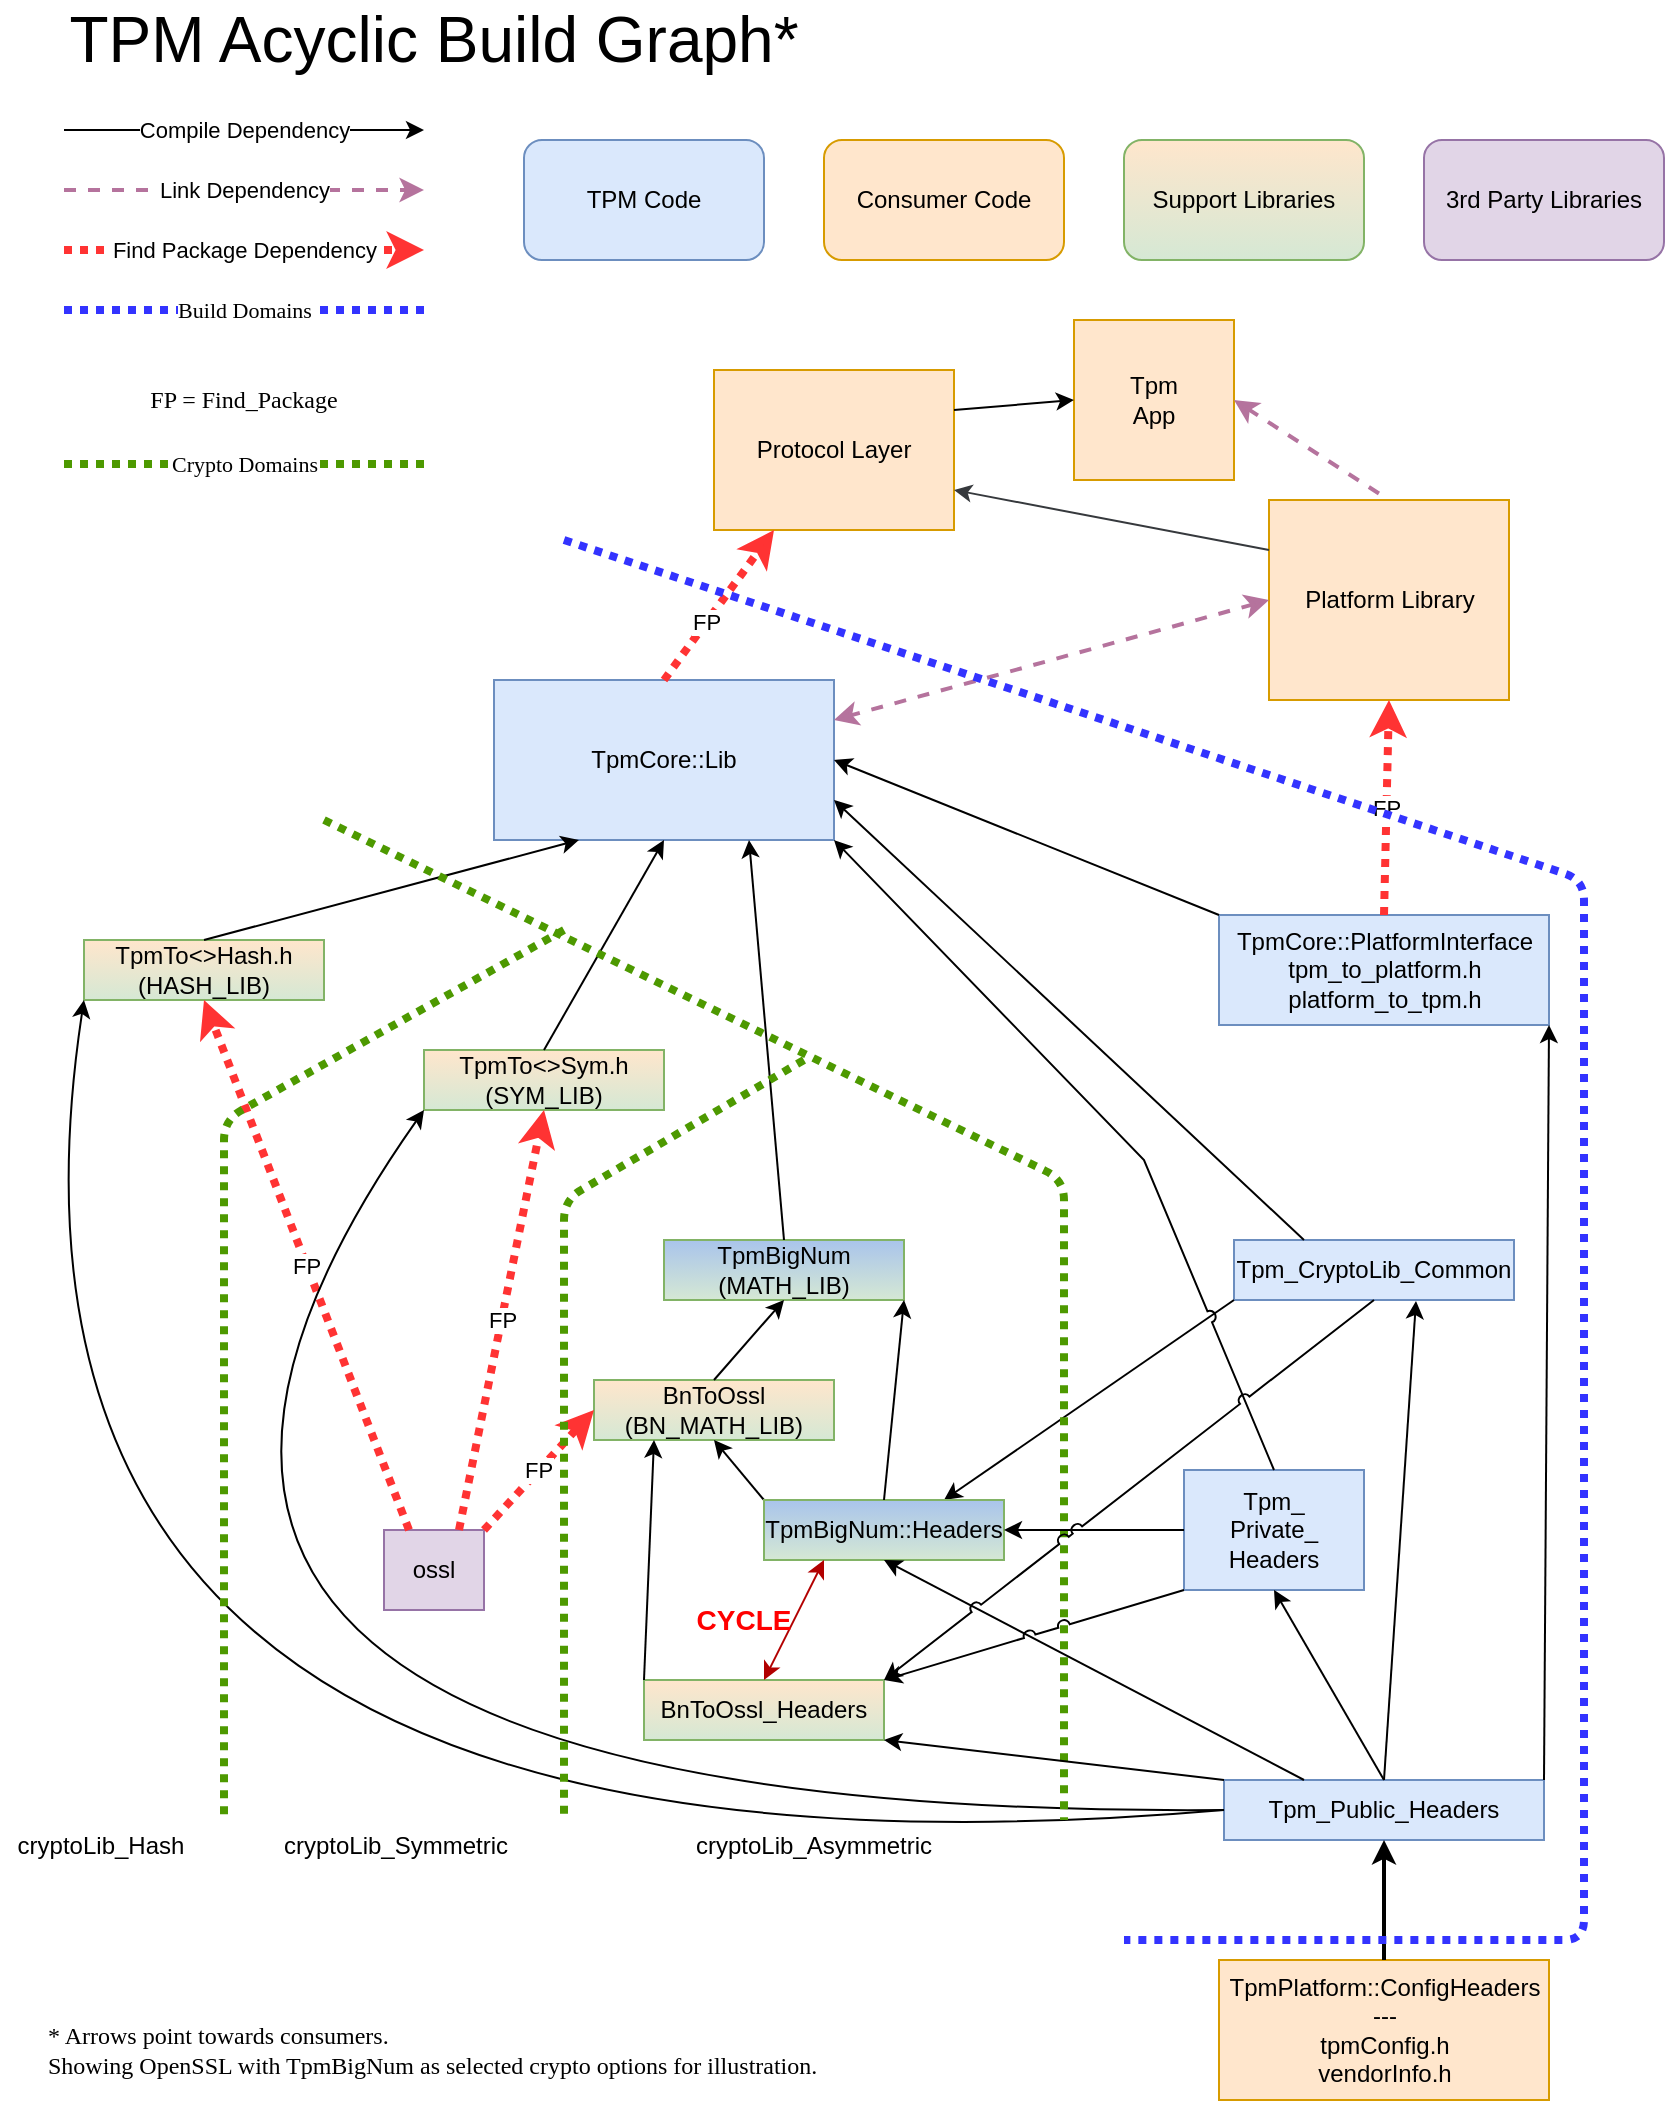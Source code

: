 <mxfile version="20.2.8" type="device"><diagram id="iET1v2JUp2prJ-eLh2b4" name="Page-1"><mxGraphModel dx="1102" dy="857" grid="1" gridSize="10" guides="1" tooltips="1" connect="1" arrows="1" fold="1" page="1" pageScale="1" pageWidth="850" pageHeight="1100" math="0" shadow="0"><root><mxCell id="0"/><mxCell id="1" parent="0"/><mxCell id="ZMJmuS3Av-9vKojfCRLr-2" value="TpmCore::Lib" style="rounded=0;whiteSpace=wrap;html=1;fillColor=#dae8fc;strokeColor=#6c8ebf;" parent="1" vertex="1"><mxGeometry x="255" y="380" width="170" height="80" as="geometry"/></mxCell><mxCell id="ZMJmuS3Av-9vKojfCRLr-3" value="TpmTo&amp;lt;&amp;gt;Sym.h&lt;br&gt;(SYM_LIB)" style="rounded=0;whiteSpace=wrap;html=1;fillColor=#d5e8d4;strokeColor=#82b366;gradientColor=#FFE6CC;gradientDirection=north;" parent="1" vertex="1"><mxGeometry x="220" y="565" width="120" height="30" as="geometry"/></mxCell><mxCell id="ZMJmuS3Av-9vKojfCRLr-4" value="TpmTo&amp;lt;&amp;gt;Hash.h&lt;br&gt;(HASH_LIB)" style="rounded=0;whiteSpace=wrap;html=1;fillColor=#d5e8d4;strokeColor=#82b366;gradientColor=#FFE6CC;gradientDirection=north;" parent="1" vertex="1"><mxGeometry x="50" y="510" width="120" height="30" as="geometry"/></mxCell><mxCell id="ZMJmuS3Av-9vKojfCRLr-29" value="TPM Acyclic Build Graph*" style="text;html=1;strokeColor=none;fillColor=none;align=center;verticalAlign=middle;whiteSpace=wrap;rounded=0;fontSize=32;" parent="1" vertex="1"><mxGeometry x="40" y="40" width="370" height="40" as="geometry"/></mxCell><mxCell id="ZMJmuS3Av-9vKojfCRLr-36" value="Protocol Layer" style="rounded=0;whiteSpace=wrap;html=1;fillColor=#ffe6cc;strokeColor=#d79b00;" parent="1" vertex="1"><mxGeometry x="365" y="225" width="120" height="80" as="geometry"/></mxCell><mxCell id="ZMJmuS3Av-9vKojfCRLr-37" value="Platform Library" style="rounded=0;whiteSpace=wrap;html=1;fillColor=#ffe6cc;strokeColor=#d79b00;" parent="1" vertex="1"><mxGeometry x="642.5" y="290" width="120" height="100" as="geometry"/></mxCell><mxCell id="Y60_WLdmdTMZrELi7wVu-1" value="Tpm&lt;br&gt;App" style="whiteSpace=wrap;html=1;aspect=fixed;fillColor=#ffe6cc;strokeColor=#d79b00;" parent="1" vertex="1"><mxGeometry x="545" y="200" width="80" height="80" as="geometry"/></mxCell><mxCell id="Y60_WLdmdTMZrELi7wVu-2" value="" style="endArrow=classic;html=1;rounded=0;entryX=0;entryY=0.5;entryDx=0;entryDy=0;exitX=1;exitY=0.25;exitDx=0;exitDy=0;" parent="1" source="ZMJmuS3Av-9vKojfCRLr-36" target="Y60_WLdmdTMZrELi7wVu-1" edge="1"><mxGeometry width="50" height="50" relative="1" as="geometry"><mxPoint x="470" y="330" as="sourcePoint"/><mxPoint x="740" y="650" as="targetPoint"/></mxGeometry></mxCell><mxCell id="Y60_WLdmdTMZrELi7wVu-4" value="" style="endArrow=classic;html=1;rounded=0;entryX=1;entryY=0.75;entryDx=0;entryDy=0;exitX=0;exitY=0.25;exitDx=0;exitDy=0;fontFamily=Tahoma;fillColor=#ffff88;strokeColor=#36393d;" parent="1" source="ZMJmuS3Av-9vKojfCRLr-37" target="ZMJmuS3Av-9vKojfCRLr-36" edge="1"><mxGeometry width="50" height="50" relative="1" as="geometry"><mxPoint x="510" y="430" as="sourcePoint"/><mxPoint x="570" y="360" as="targetPoint"/></mxGeometry></mxCell><mxCell id="Y60_WLdmdTMZrELi7wVu-6" value="TpmPlatform::ConfigHeaders&lt;br&gt;---&lt;br&gt;tpmConfig.h&lt;br&gt;vendorInfo.h" style="rounded=0;whiteSpace=wrap;html=1;fillColor=#ffe6cc;strokeColor=#d79b00;" parent="1" vertex="1"><mxGeometry x="617.5" y="1020" width="165" height="70" as="geometry"/></mxCell><mxCell id="Y60_WLdmdTMZrELi7wVu-7" value="Consumer Code" style="rounded=1;whiteSpace=wrap;html=1;fillColor=#ffe6cc;strokeColor=#d79b00;" parent="1" vertex="1"><mxGeometry x="420" y="110" width="120" height="60" as="geometry"/></mxCell><mxCell id="Y60_WLdmdTMZrELi7wVu-8" value="TPM Code" style="rounded=1;whiteSpace=wrap;html=1;fillColor=#dae8fc;strokeColor=#6c8ebf;" parent="1" vertex="1"><mxGeometry x="270" y="110" width="120" height="60" as="geometry"/></mxCell><mxCell id="Y60_WLdmdTMZrELi7wVu-10" value="Tpm_Public_Headers" style="rounded=0;whiteSpace=wrap;html=1;fillColor=#dae8fc;strokeColor=#6c8ebf;" parent="1" vertex="1"><mxGeometry x="620" y="930" width="160" height="30" as="geometry"/></mxCell><mxCell id="Y60_WLdmdTMZrELi7wVu-11" value="TpmCore::PlatformInterface&lt;br&gt;tpm_to_platform.h&lt;br&gt;platform_to_tpm.h" style="rounded=0;whiteSpace=wrap;html=1;fillColor=#dae8fc;strokeColor=#6c8ebf;" parent="1" vertex="1"><mxGeometry x="617.5" y="497.5" width="165" height="55" as="geometry"/></mxCell><mxCell id="Y60_WLdmdTMZrELi7wVu-12" value="Tpm_CryptoLib_Common" style="rounded=0;whiteSpace=wrap;html=1;fillColor=#dae8fc;strokeColor=#6c8ebf;" parent="1" vertex="1"><mxGeometry x="625" y="660" width="140" height="30" as="geometry"/></mxCell><mxCell id="Y60_WLdmdTMZrELi7wVu-13" value="Support Libraries" style="rounded=1;whiteSpace=wrap;html=1;fillColor=#d5e8d4;strokeColor=#82b366;gradientColor=#FFE6CC;gradientDirection=north;" parent="1" vertex="1"><mxGeometry x="570" y="110" width="120" height="60" as="geometry"/></mxCell><mxCell id="Y60_WLdmdTMZrELi7wVu-14" value="3rd Party Libraries" style="rounded=1;whiteSpace=wrap;html=1;fillColor=#e1d5e7;strokeColor=#9673a6;" parent="1" vertex="1"><mxGeometry x="720" y="110" width="120" height="60" as="geometry"/></mxCell><mxCell id="Y60_WLdmdTMZrELi7wVu-22" value="" style="endArrow=classic;html=1;rounded=0;entryX=1;entryY=0.5;entryDx=0;entryDy=0;exitX=0;exitY=0;exitDx=0;exitDy=0;" parent="1" source="Y60_WLdmdTMZrELi7wVu-11" target="ZMJmuS3Av-9vKojfCRLr-2" edge="1"><mxGeometry width="50" height="50" relative="1" as="geometry"><mxPoint x="505" y="430" as="sourcePoint"/><mxPoint x="540" y="350" as="targetPoint"/></mxGeometry></mxCell><mxCell id="Y60_WLdmdTMZrELi7wVu-26" value="" style="endArrow=classic;html=1;rounded=0;exitX=0.5;exitY=0;exitDx=0;exitDy=0;strokeColor=#000000;strokeWidth=2;entryX=0.5;entryY=1;entryDx=0;entryDy=0;" parent="1" source="Y60_WLdmdTMZrELi7wVu-6" target="Y60_WLdmdTMZrELi7wVu-10" edge="1"><mxGeometry width="50" height="50" relative="1" as="geometry"><mxPoint x="850" y="580" as="sourcePoint"/><mxPoint x="900" y="870" as="targetPoint"/></mxGeometry></mxCell><mxCell id="Y60_WLdmdTMZrELi7wVu-27" value="" style="endArrow=classic;html=1;rounded=0;exitX=0.25;exitY=0;exitDx=0;exitDy=0;entryX=1;entryY=0.75;entryDx=0;entryDy=0;" parent="1" source="Y60_WLdmdTMZrELi7wVu-12" target="ZMJmuS3Av-9vKojfCRLr-2" edge="1"><mxGeometry width="50" height="50" relative="1" as="geometry"><mxPoint x="530" y="570" as="sourcePoint"/><mxPoint x="460" y="470" as="targetPoint"/></mxGeometry></mxCell><mxCell id="Y60_WLdmdTMZrELi7wVu-28" value="" style="endArrow=classic;html=1;rounded=0;entryX=0.25;entryY=1;entryDx=0;entryDy=0;exitX=0.5;exitY=0;exitDx=0;exitDy=0;strokeColor=#000000;strokeWidth=1;" parent="1" source="ZMJmuS3Av-9vKojfCRLr-4" target="ZMJmuS3Av-9vKojfCRLr-2" edge="1"><mxGeometry width="50" height="50" relative="1" as="geometry"><mxPoint x="370" y="550" as="sourcePoint"/><mxPoint x="420" y="510" as="targetPoint"/></mxGeometry></mxCell><mxCell id="Y60_WLdmdTMZrELi7wVu-29" value="" style="endArrow=classic;html=1;rounded=0;exitX=0.5;exitY=0;exitDx=0;exitDy=0;entryX=0.5;entryY=1;entryDx=0;entryDy=0;strokeColor=#000000;strokeWidth=1;" parent="1" source="ZMJmuS3Av-9vKojfCRLr-3" target="ZMJmuS3Av-9vKojfCRLr-2" edge="1"><mxGeometry width="50" height="50" relative="1" as="geometry"><mxPoint x="320" y="615" as="sourcePoint"/><mxPoint x="490" y="540" as="targetPoint"/></mxGeometry></mxCell><mxCell id="Y60_WLdmdTMZrELi7wVu-30" value="TpmBigNum&lt;br&gt;(MATH_LIB)" style="rounded=0;whiteSpace=wrap;html=1;fillColor=#d5e8d4;strokeColor=#82b366;gradientColor=#A9C4EB;gradientDirection=north;" parent="1" vertex="1"><mxGeometry x="340" y="660" width="120" height="30" as="geometry"/></mxCell><mxCell id="Y60_WLdmdTMZrELi7wVu-31" value="BnToOssl&lt;br&gt;(BN_MATH_LIB)" style="rounded=0;whiteSpace=wrap;html=1;fillColor=#d5e8d4;strokeColor=#82b366;gradientColor=#FFE6CC;gradientDirection=north;" parent="1" vertex="1"><mxGeometry x="305" y="730" width="120" height="30" as="geometry"/></mxCell><mxCell id="Y60_WLdmdTMZrELi7wVu-32" value="" style="endArrow=classic;html=1;rounded=0;entryX=0.75;entryY=0;entryDx=0;entryDy=0;exitX=0;exitY=1;exitDx=0;exitDy=0;strokeColor=#000000;strokeWidth=1;jumpStyle=none;jumpSize=6;" parent="1" source="Y60_WLdmdTMZrELi7wVu-12" target="Y60_WLdmdTMZrELi7wVu-34" edge="1"><mxGeometry width="50" height="50" relative="1" as="geometry"><mxPoint x="500" y="695" as="sourcePoint"/><mxPoint x="457.5" y="510" as="targetPoint"/></mxGeometry></mxCell><mxCell id="Y60_WLdmdTMZrELi7wVu-33" value="" style="endArrow=classic;html=1;rounded=0;exitX=0;exitY=0;exitDx=0;exitDy=0;entryX=0.5;entryY=1;entryDx=0;entryDy=0;strokeColor=#000000;strokeWidth=1;" parent="1" source="Y60_WLdmdTMZrELi7wVu-34" target="Y60_WLdmdTMZrELi7wVu-31" edge="1"><mxGeometry width="50" height="50" relative="1" as="geometry"><mxPoint x="390" y="660" as="sourcePoint"/><mxPoint x="530" y="760" as="targetPoint"/></mxGeometry></mxCell><mxCell id="Y60_WLdmdTMZrELi7wVu-34" value="TpmBigNum::Headers" style="rounded=0;whiteSpace=wrap;html=1;fillColor=#d5e8d4;strokeColor=#82b366;gradientColor=#A9C4EB;gradientDirection=north;" parent="1" vertex="1"><mxGeometry x="390" y="790" width="120" height="30" as="geometry"/></mxCell><mxCell id="Y60_WLdmdTMZrELi7wVu-35" value="" style="endArrow=classic;html=1;rounded=0;entryX=1;entryY=1;entryDx=0;entryDy=0;exitX=0.5;exitY=0;exitDx=0;exitDy=0;" parent="1" source="Y60_WLdmdTMZrELi7wVu-34" target="Y60_WLdmdTMZrELi7wVu-30" edge="1"><mxGeometry width="50" height="50" relative="1" as="geometry"><mxPoint x="320" y="775" as="sourcePoint"/><mxPoint x="410" y="760" as="targetPoint"/></mxGeometry></mxCell><mxCell id="Y60_WLdmdTMZrELi7wVu-37" value="Compile Dependency" style="endArrow=classic;html=1;rounded=0;" parent="1" edge="1"><mxGeometry width="50" height="50" relative="1" as="geometry"><mxPoint x="40" y="105" as="sourcePoint"/><mxPoint x="220" y="105" as="targetPoint"/></mxGeometry></mxCell><mxCell id="Y60_WLdmdTMZrELi7wVu-38" value="Link Dependency" style="endArrow=classic;html=1;rounded=0;strokeColor=#B5739D;dashed=1;strokeWidth=2;" parent="1" edge="1"><mxGeometry width="50" height="50" relative="1" as="geometry"><mxPoint x="40" y="135" as="sourcePoint"/><mxPoint x="220" y="135" as="targetPoint"/></mxGeometry></mxCell><mxCell id="Y60_WLdmdTMZrELi7wVu-39" value="Find Package Dependency" style="endArrow=classic;html=1;rounded=0;strokeColor=#FF3333;dashed=1;strokeWidth=4;dashPattern=1 1;" parent="1" edge="1"><mxGeometry width="50" height="50" relative="1" as="geometry"><mxPoint x="40" y="165" as="sourcePoint"/><mxPoint x="220" y="165" as="targetPoint"/><mxPoint as="offset"/></mxGeometry></mxCell><mxCell id="Y60_WLdmdTMZrELi7wVu-40" value="" style="endArrow=classic;html=1;rounded=0;strokeColor=#000000;strokeWidth=1;exitX=0.5;exitY=0;exitDx=0;exitDy=0;entryX=0.75;entryY=1;entryDx=0;entryDy=0;" parent="1" source="Y60_WLdmdTMZrELi7wVu-30" target="ZMJmuS3Av-9vKojfCRLr-2" edge="1"><mxGeometry x="-0.222" width="50" height="50" relative="1" as="geometry"><mxPoint x="1000" y="600" as="sourcePoint"/><mxPoint x="1180" y="600" as="targetPoint"/><mxPoint as="offset"/></mxGeometry></mxCell><mxCell id="Y60_WLdmdTMZrELi7wVu-41" value="FP" style="endArrow=classic;html=1;rounded=0;strokeColor=#FF3333;dashed=1;strokeWidth=4;exitX=0.5;exitY=0;exitDx=0;exitDy=0;entryX=0.25;entryY=1;entryDx=0;entryDy=0;dashPattern=1 1;" parent="1" source="ZMJmuS3Av-9vKojfCRLr-2" target="ZMJmuS3Av-9vKojfCRLr-36" edge="1"><mxGeometry x="-0.222" width="50" height="50" relative="1" as="geometry"><mxPoint x="480" y="665" as="sourcePoint"/><mxPoint x="547.5" y="510" as="targetPoint"/><mxPoint as="offset"/></mxGeometry></mxCell><mxCell id="Y60_WLdmdTMZrELi7wVu-42" value="" style="endArrow=classic;html=1;rounded=0;strokeColor=#B5739D;dashed=1;strokeWidth=2;exitX=0;exitY=0.5;exitDx=0;exitDy=0;entryX=1;entryY=0.25;entryDx=0;entryDy=0;startArrow=classic;startFill=1;" parent="1" source="ZMJmuS3Av-9vKojfCRLr-37" target="ZMJmuS3Av-9vKojfCRLr-2" edge="1"><mxGeometry x="-0.222" width="50" height="50" relative="1" as="geometry"><mxPoint x="505" y="430" as="sourcePoint"/><mxPoint x="610" y="360" as="targetPoint"/><mxPoint as="offset"/></mxGeometry></mxCell><mxCell id="Y60_WLdmdTMZrELi7wVu-43" value="" style="endArrow=none;html=1;rounded=0;strokeColor=#B5739D;dashed=1;strokeWidth=2;exitX=1;exitY=0.5;exitDx=0;exitDy=0;entryX=0.5;entryY=0;entryDx=0;entryDy=0;endFill=0;startArrow=classic;startFill=1;" parent="1" source="Y60_WLdmdTMZrELi7wVu-1" target="ZMJmuS3Av-9vKojfCRLr-37" edge="1"><mxGeometry x="-0.222" width="50" height="50" relative="1" as="geometry"><mxPoint x="505" y="430" as="sourcePoint"/><mxPoint x="610" y="360" as="targetPoint"/><mxPoint as="offset"/></mxGeometry></mxCell><mxCell id="Y60_WLdmdTMZrELi7wVu-45" value="ossl" style="rounded=0;whiteSpace=wrap;html=1;fillColor=#e1d5e7;strokeColor=#9673a6;" parent="1" vertex="1"><mxGeometry x="200" y="805" width="50" height="40" as="geometry"/></mxCell><mxCell id="Y60_WLdmdTMZrELi7wVu-46" value="FP" style="endArrow=classic;html=1;rounded=0;exitX=0.25;exitY=0;exitDx=0;exitDy=0;entryX=0.5;entryY=1;entryDx=0;entryDy=0;strokeColor=#FF3333;dashed=1;strokeWidth=4;dashPattern=1 1;" parent="1" source="Y60_WLdmdTMZrELi7wVu-45" target="ZMJmuS3Av-9vKojfCRLr-4" edge="1"><mxGeometry width="50" height="50" relative="1" as="geometry"><mxPoint x="20" y="700" as="sourcePoint"/><mxPoint x="165" y="635" as="targetPoint"/></mxGeometry></mxCell><mxCell id="Y60_WLdmdTMZrELi7wVu-47" value="FP" style="endArrow=classic;html=1;rounded=0;exitX=0.75;exitY=0;exitDx=0;exitDy=0;entryX=0.5;entryY=1;entryDx=0;entryDy=0;strokeColor=#FF3333;dashed=1;strokeWidth=4;dashPattern=1 1;" parent="1" source="Y60_WLdmdTMZrELi7wVu-45" target="ZMJmuS3Av-9vKojfCRLr-3" edge="1"><mxGeometry width="50" height="50" relative="1" as="geometry"><mxPoint x="30" y="710" as="sourcePoint"/><mxPoint x="175" y="645" as="targetPoint"/></mxGeometry></mxCell><mxCell id="Y60_WLdmdTMZrELi7wVu-49" value="FP" style="endArrow=classic;html=1;rounded=0;exitX=1;exitY=0;exitDx=0;exitDy=0;entryX=0;entryY=0.5;entryDx=0;entryDy=0;strokeColor=#FF3333;dashed=1;strokeWidth=4;dashPattern=1 1;" parent="1" source="Y60_WLdmdTMZrELi7wVu-45" target="Y60_WLdmdTMZrELi7wVu-31" edge="1"><mxGeometry width="50" height="50" relative="1" as="geometry"><mxPoint x="142.5" y="900" as="sourcePoint"/><mxPoint x="270" y="605" as="targetPoint"/></mxGeometry></mxCell><mxCell id="Y60_WLdmdTMZrELi7wVu-51" value="" style="endArrow=classic;html=1;rounded=0;exitX=0.25;exitY=0;exitDx=0;exitDy=0;entryX=0.5;entryY=1;entryDx=0;entryDy=0;strokeColor=#000000;strokeWidth=1;" parent="1" source="Y60_WLdmdTMZrELi7wVu-10" target="Y60_WLdmdTMZrELi7wVu-34" edge="1"><mxGeometry width="50" height="50" relative="1" as="geometry"><mxPoint x="670" y="705" as="sourcePoint"/><mxPoint x="590" y="860" as="targetPoint"/></mxGeometry></mxCell><mxCell id="Y60_WLdmdTMZrELi7wVu-52" value="" style="endArrow=classic;html=1;entryX=1;entryY=1;entryDx=0;entryDy=0;exitX=1;exitY=0;exitDx=0;exitDy=0;rounded=1;" parent="1" source="Y60_WLdmdTMZrELi7wVu-10" target="Y60_WLdmdTMZrELi7wVu-11" edge="1"><mxGeometry width="50" height="50" relative="1" as="geometry"><mxPoint x="723" y="820" as="sourcePoint"/><mxPoint x="670" y="735" as="targetPoint"/></mxGeometry></mxCell><mxCell id="Y60_WLdmdTMZrELi7wVu-54" value="FP = Find_Package" style="text;html=1;strokeColor=none;fillColor=none;align=center;verticalAlign=middle;whiteSpace=wrap;rounded=0;fontFamily=Tahoma;" parent="1" vertex="1"><mxGeometry x="40" y="225" width="180" height="30" as="geometry"/></mxCell><mxCell id="Y60_WLdmdTMZrELi7wVu-62" value="" style="endArrow=classic;html=1;rounded=0;entryX=0.65;entryY=1.017;entryDx=0;entryDy=0;exitX=0.5;exitY=0;exitDx=0;exitDy=0;entryPerimeter=0;" parent="1" source="Y60_WLdmdTMZrELi7wVu-10" target="Y60_WLdmdTMZrELi7wVu-12" edge="1"><mxGeometry width="50" height="50" relative="1" as="geometry"><mxPoint x="727.5" y="860" as="sourcePoint"/><mxPoint x="670" y="735" as="targetPoint"/></mxGeometry></mxCell><mxCell id="Y60_WLdmdTMZrELi7wVu-67" value="" style="curved=1;endArrow=classic;html=1;rounded=0;fontFamily=Helvetica;strokeColor=#000000;strokeWidth=1;entryX=0;entryY=1;entryDx=0;entryDy=0;exitX=0;exitY=0.5;exitDx=0;exitDy=0;" parent="1" source="Y60_WLdmdTMZrELi7wVu-10" target="ZMJmuS3Av-9vKojfCRLr-3" edge="1"><mxGeometry width="50" height="50" relative="1" as="geometry"><mxPoint x="640" y="855" as="sourcePoint"/><mxPoint x="300" y="550" as="targetPoint"/><Array as="points"><mxPoint x="-30" y="950"/></Array></mxGeometry></mxCell><mxCell id="Y60_WLdmdTMZrELi7wVu-70" value="FP" style="endArrow=classic;html=1;rounded=0;entryX=0.5;entryY=1;entryDx=0;entryDy=0;exitX=0.5;exitY=0;exitDx=0;exitDy=0;strokeColor=#FF3333;dashed=1;strokeWidth=4;dashPattern=1 1;" parent="1" source="Y60_WLdmdTMZrELi7wVu-11" target="ZMJmuS3Av-9vKojfCRLr-37" edge="1"><mxGeometry width="50" height="50" relative="1" as="geometry"><mxPoint x="830" y="575" as="sourcePoint"/><mxPoint x="870" y="480" as="targetPoint"/></mxGeometry></mxCell><mxCell id="Y60_WLdmdTMZrELi7wVu-71" value="" style="endArrow=classic;html=1;rounded=0;exitX=0.5;exitY=0;exitDx=0;exitDy=0;entryX=0.5;entryY=1;entryDx=0;entryDy=0;strokeColor=#000000;strokeWidth=1;" parent="1" source="Y60_WLdmdTMZrELi7wVu-31" target="Y60_WLdmdTMZrELi7wVu-30" edge="1"><mxGeometry width="50" height="50" relative="1" as="geometry"><mxPoint x="350" y="750" as="sourcePoint"/><mxPoint x="350" y="685" as="targetPoint"/></mxGeometry></mxCell><mxCell id="Y60_WLdmdTMZrELi7wVu-72" value="" style="curved=1;endArrow=classic;html=1;rounded=0;fontFamily=Helvetica;strokeColor=#000000;strokeWidth=1;exitX=0;exitY=0.5;exitDx=0;exitDy=0;entryX=0;entryY=1;entryDx=0;entryDy=0;" parent="1" source="Y60_WLdmdTMZrELi7wVu-10" target="ZMJmuS3Av-9vKojfCRLr-4" edge="1"><mxGeometry width="50" height="50" relative="1" as="geometry"><mxPoint x="460" y="950" as="sourcePoint"/><mxPoint x="110" y="630" as="targetPoint"/><Array as="points"><mxPoint x="-20" y="1000"/></Array></mxGeometry></mxCell><mxCell id="Y60_WLdmdTMZrELi7wVu-75" value="" style="endArrow=none;html=1;rounded=1;dashed=1;dashPattern=1 1;fontFamily=Tahoma;strokeColor=#3333FF;strokeWidth=4;" parent="1" edge="1"><mxGeometry width="50" height="50" relative="1" as="geometry"><mxPoint x="290" y="310" as="sourcePoint"/><mxPoint x="570" y="1010" as="targetPoint"/><Array as="points"><mxPoint x="800" y="480"/><mxPoint x="800" y="780"/><mxPoint x="800" y="1010"/></Array></mxGeometry></mxCell><mxCell id="Y60_WLdmdTMZrELi7wVu-78" value="" style="endArrow=none;html=1;rounded=1;dashed=1;dashPattern=1 1;fontFamily=Tahoma;strokeColor=#4D9900;strokeWidth=4;endFill=0;" parent="1" edge="1"><mxGeometry width="50" height="50" relative="1" as="geometry"><mxPoint x="170" y="450" as="sourcePoint"/><mxPoint x="540" y="950" as="targetPoint"/><Array as="points"><mxPoint x="540" y="630"/></Array></mxGeometry></mxCell><mxCell id="Y60_WLdmdTMZrELi7wVu-80" value="Build Domains" style="endArrow=none;html=1;rounded=1;dashed=1;dashPattern=1 1;fontFamily=Tahoma;strokeColor=#3333FF;strokeWidth=4;" parent="1" edge="1"><mxGeometry width="50" height="50" relative="1" as="geometry"><mxPoint x="40" y="195" as="sourcePoint"/><mxPoint x="220" y="195" as="targetPoint"/></mxGeometry></mxCell><mxCell id="Y60_WLdmdTMZrELi7wVu-82" value="" style="endArrow=none;html=1;rounded=1;dashed=1;dashPattern=1 1;fontFamily=Tahoma;strokeColor=#4D9900;strokeWidth=4;endFill=0;" parent="1" edge="1"><mxGeometry width="50" height="50" relative="1" as="geometry"><mxPoint x="410" y="570" as="sourcePoint"/><mxPoint x="290" y="950" as="targetPoint"/><Array as="points"><mxPoint x="290" y="640"/></Array></mxGeometry></mxCell><mxCell id="Y60_WLdmdTMZrELi7wVu-83" value="" style="endArrow=none;html=1;rounded=1;dashed=1;dashPattern=1 1;fontFamily=Tahoma;strokeColor=#4D9900;strokeWidth=4;endFill=0;" parent="1" edge="1"><mxGeometry width="50" height="50" relative="1" as="geometry"><mxPoint x="290.0" y="505" as="sourcePoint"/><mxPoint x="120" y="950" as="targetPoint"/><Array as="points"><mxPoint x="120" y="600"/></Array></mxGeometry></mxCell><mxCell id="Y60_WLdmdTMZrELi7wVu-84" value="Crypto Domains" style="endArrow=none;html=1;rounded=1;dashed=1;dashPattern=1 1;fontFamily=Tahoma;strokeColor=#4D9900;strokeWidth=4;endFill=0;" parent="1" edge="1"><mxGeometry width="50" height="50" relative="1" as="geometry"><mxPoint x="40" y="272" as="sourcePoint"/><mxPoint x="220" y="272" as="targetPoint"/></mxGeometry></mxCell><mxCell id="Y60_WLdmdTMZrELi7wVu-86" value="* Arrows point towards consumers.&lt;br&gt;Showing OpenSSL with TpmBigNum as selected crypto options for illustration." style="text;html=1;strokeColor=none;fillColor=none;align=left;verticalAlign=middle;whiteSpace=wrap;rounded=0;fontFamily=Tahoma;fontSize=12;" parent="1" vertex="1"><mxGeometry x="30" y="1050" width="540" height="30" as="geometry"/></mxCell><mxCell id="VHKdty-Qi0ooZnE7KyjM-1" value="Tpm_&lt;br&gt;Private_&lt;br&gt;&lt;div style=&quot;text-align: left;&quot;&gt;&lt;span style=&quot;background-color: initial;&quot;&gt;Headers&lt;/span&gt;&lt;/div&gt;" style="rounded=0;whiteSpace=wrap;html=1;fillColor=#dae8fc;strokeColor=#6c8ebf;" parent="1" vertex="1"><mxGeometry x="600" y="775" width="90" height="60" as="geometry"/></mxCell><mxCell id="VHKdty-Qi0ooZnE7KyjM-2" value="" style="endArrow=classic;html=1;rounded=0;exitX=0.5;exitY=0;exitDx=0;exitDy=0;entryX=0.5;entryY=1;entryDx=0;entryDy=0;strokeColor=#000000;strokeWidth=1;" parent="1" source="Y60_WLdmdTMZrELi7wVu-10" target="VHKdty-Qi0ooZnE7KyjM-1" edge="1"><mxGeometry width="50" height="50" relative="1" as="geometry"><mxPoint x="671.25" y="940" as="sourcePoint"/><mxPoint x="490" y="840" as="targetPoint"/></mxGeometry></mxCell><mxCell id="VHKdty-Qi0ooZnE7KyjM-3" value="" style="endArrow=classic;html=1;rounded=0;entryX=1;entryY=0.5;entryDx=0;entryDy=0;strokeColor=#000000;strokeWidth=1;exitX=0;exitY=0.5;exitDx=0;exitDy=0;" parent="1" source="VHKdty-Qi0ooZnE7KyjM-1" target="Y60_WLdmdTMZrELi7wVu-34" edge="1"><mxGeometry width="50" height="50" relative="1" as="geometry"><mxPoint x="610" y="850" as="sourcePoint"/><mxPoint x="602.5" y="690" as="targetPoint"/></mxGeometry></mxCell><mxCell id="VHKdty-Qi0ooZnE7KyjM-4" value="" style="endArrow=classic;html=1;rounded=0;entryX=1;entryY=1;entryDx=0;entryDy=0;exitX=0.5;exitY=0;exitDx=0;exitDy=0;jumpStyle=arc;" parent="1" source="VHKdty-Qi0ooZnE7KyjM-1" target="ZMJmuS3Av-9vKojfCRLr-2" edge="1"><mxGeometry width="50" height="50" relative="1" as="geometry"><mxPoint x="712.5" y="940" as="sourcePoint"/><mxPoint x="695" y="605" as="targetPoint"/><Array as="points"><mxPoint x="580" y="620"/></Array></mxGeometry></mxCell><mxCell id="VHKdty-Qi0ooZnE7KyjM-6" value="cryptoLib_Symmetric" style="text;html=1;strokeColor=none;fillColor=none;align=center;verticalAlign=middle;whiteSpace=wrap;rounded=0;" parent="1" vertex="1"><mxGeometry x="131" y="948" width="150" height="30" as="geometry"/></mxCell><mxCell id="VHKdty-Qi0ooZnE7KyjM-8" value="cryptoLib_Asymmetric" style="text;html=1;strokeColor=none;fillColor=none;align=center;verticalAlign=middle;whiteSpace=wrap;rounded=0;" parent="1" vertex="1"><mxGeometry x="300" y="948" width="230" height="30" as="geometry"/></mxCell><mxCell id="VHKdty-Qi0ooZnE7KyjM-9" value="cryptoLib_Hash" style="text;html=1;strokeColor=none;fillColor=none;align=center;verticalAlign=middle;whiteSpace=wrap;rounded=0;" parent="1" vertex="1"><mxGeometry x="8" y="948" width="101" height="30" as="geometry"/></mxCell><mxCell id="VHKdty-Qi0ooZnE7KyjM-16" value="BnToOssl_Headers" style="rounded=0;whiteSpace=wrap;html=1;fillColor=#d5e8d4;strokeColor=#82b366;gradientColor=#FFE6CC;gradientDirection=north;" parent="1" vertex="1"><mxGeometry x="330" y="880" width="120" height="30" as="geometry"/></mxCell><mxCell id="VHKdty-Qi0ooZnE7KyjM-19" value="" style="endArrow=classic;html=1;rounded=0;jumpStyle=none;jumpSize=6;entryX=1;entryY=1;entryDx=0;entryDy=0;exitX=0;exitY=0;exitDx=0;exitDy=0;" parent="1" source="Y60_WLdmdTMZrELi7wVu-10" target="VHKdty-Qi0ooZnE7KyjM-16" edge="1"><mxGeometry width="50" height="50" relative="1" as="geometry"><mxPoint x="860" y="890" as="sourcePoint"/><mxPoint x="910" y="840" as="targetPoint"/></mxGeometry></mxCell><mxCell id="VHKdty-Qi0ooZnE7KyjM-20" value="" style="endArrow=classic;html=1;rounded=0;jumpStyle=arc;jumpSize=6;entryX=1;entryY=0;entryDx=0;entryDy=0;exitX=0;exitY=1;exitDx=0;exitDy=0;" parent="1" source="VHKdty-Qi0ooZnE7KyjM-1" target="VHKdty-Qi0ooZnE7KyjM-16" edge="1"><mxGeometry width="50" height="50" relative="1" as="geometry"><mxPoint x="630" y="940" as="sourcePoint"/><mxPoint x="470" y="920" as="targetPoint"/></mxGeometry></mxCell><mxCell id="VHKdty-Qi0ooZnE7KyjM-22" value="" style="endArrow=classic;html=1;rounded=0;exitX=0.5;exitY=1;exitDx=0;exitDy=0;strokeColor=#000000;strokeWidth=1;jumpStyle=arc;jumpSize=6;entryX=1;entryY=0;entryDx=0;entryDy=0;" parent="1" source="Y60_WLdmdTMZrELi7wVu-12" target="VHKdty-Qi0ooZnE7KyjM-16" edge="1"><mxGeometry width="50" height="50" relative="1" as="geometry"><mxPoint x="620" y="635" as="sourcePoint"/><mxPoint x="460" y="880" as="targetPoint"/></mxGeometry></mxCell><mxCell id="VHKdty-Qi0ooZnE7KyjM-23" value="" style="endArrow=classic;html=1;rounded=0;jumpStyle=arc;jumpSize=6;entryX=0.5;entryY=0;entryDx=0;entryDy=0;exitX=0.25;exitY=1;exitDx=0;exitDy=0;startArrow=classic;startFill=1;fillColor=#e51400;strokeColor=#B20000;" parent="1" source="Y60_WLdmdTMZrELi7wVu-34" target="VHKdty-Qi0ooZnE7KyjM-16" edge="1"><mxGeometry width="50" height="50" relative="1" as="geometry"><mxPoint x="-60" y="860" as="sourcePoint"/><mxPoint x="-10" y="810" as="targetPoint"/></mxGeometry></mxCell><mxCell id="VHKdty-Qi0ooZnE7KyjM-24" value="&lt;b&gt;&lt;font color=&quot;#ff0000&quot; style=&quot;font-size: 14px;&quot;&gt;CYCLE&lt;/font&gt;&lt;/b&gt;" style="text;html=1;strokeColor=none;fillColor=none;align=center;verticalAlign=middle;whiteSpace=wrap;rounded=0;" parent="1" vertex="1"><mxGeometry x="350" y="835" width="60" height="30" as="geometry"/></mxCell><mxCell id="VHKdty-Qi0ooZnE7KyjM-25" value="" style="endArrow=classic;html=1;rounded=0;fontSize=14;fontColor=#FF0000;jumpStyle=arc;jumpSize=6;exitX=0;exitY=0;exitDx=0;exitDy=0;entryX=0.25;entryY=1;entryDx=0;entryDy=0;" parent="1" source="VHKdty-Qi0ooZnE7KyjM-16" target="Y60_WLdmdTMZrELi7wVu-31" edge="1"><mxGeometry width="50" height="50" relative="1" as="geometry"><mxPoint x="10" y="880" as="sourcePoint"/><mxPoint x="60" y="830" as="targetPoint"/></mxGeometry></mxCell></root></mxGraphModel></diagram></mxfile>
